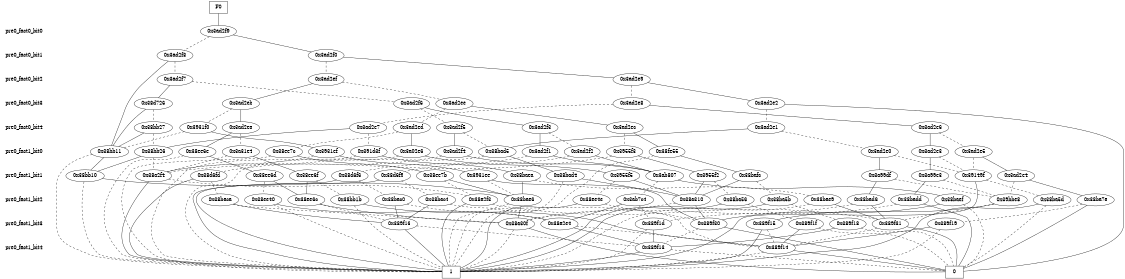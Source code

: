 digraph "DD" {
size = "7.5,10"
center = true;
edge [dir = none];
{ node [shape = plaintext];
  edge [style = invis];
  "CONST NODES" [style = invis];
" pre0_fact0_bit0 " -> " pre0_fact0_bit1 " -> " pre0_fact0_bit2 " -> " pre0_fact0_bit3 " -> " pre0_fact0_bit4 " -> " pre0_fact1_bit0 " -> " pre0_fact1_bit1 " -> " pre0_fact1_bit2 " -> " pre0_fact1_bit3 " -> " pre0_fact1_bit4 " -> "CONST NODES"; 
}
{ rank = same; node [shape = box]; edge [style = invis];
"F0"; }
{ rank = same; " pre0_fact0_bit0 ";
"0x3ad2f9";
}
{ rank = same; " pre0_fact0_bit1 ";
"0x3ad2f8";
"0x3ad2f0";
}
{ rank = same; " pre0_fact0_bit2 ";
"0x3ad2f7";
"0x3ad2ef";
"0x3ad2e9";
}
{ rank = same; " pre0_fact0_bit3 ";
"0x38d726";
"0x3ad2f6";
"0x3ad2e2";
"0x3ad2e8";
"0x3ad2eb";
"0x3ad2ee";
}
{ rank = same; " pre0_fact0_bit4 ";
"0x3ad2e6";
"0x3ad2e7";
"0x3ad2ed";
"0x3ad2e1";
"0x38bb27";
"0x3ad2ea";
"0x3ad2f3";
"0x3ad2ec";
"0x3ad2f5";
"0x3931f0";
}
{ rank = same; " pre0_fact1_bit0 ";
"0x3a31e4";
"0x38ee6e";
"0x38bad5";
"0x38ee7c";
"0x391d3f";
"0x38fe55";
"0x38bb26";
"0x38bb11";
"0x3a02e6";
"0x3ad2e0";
"0x3ad2e3";
"0x3931ef";
"0x3ad2e5";
"0x3ad2f1";
"0x3ad2f2";
"0x3955f3";
"0x3ad2f4";
}
{ rank = same; " pre0_fact1_bit1 ";
"0x3955f2";
"0x3a99df";
"0x38d6fd";
"0x38bafc";
"0x38bad4";
"0x38ee7b";
"0x3ab807";
"0x38bb10";
"0x3931ee";
"0x3a99e3";
"0x38a2f4";
"0x39149f";
"0x38baea";
"0x38ee6f";
"0x38d6f6";
"0x3ad2e4";
"0x3955f5";
"0x38d6f9";
"0x38ee6d";
}
{ rank = same; " pre0_fact1_bit2 ";
"0x38ee4e";
"0x38a2f3";
"0x38ee40";
"0x38bad6";
"0x38ba5b";
"0x38ee6c";
"0x38bac0";
"0x38bac4";
"0x38bae9";
"0x38ba56";
"0x38ba5d";
"0x38baca";
"0x38bae6";
"0x38a310";
"0x39bbe8";
"0x38ba7a";
"0x38bb1b";
"0x3ab7c4";
"0x38badd";
"0x38baef";
}
{ rank = same; " pre0_fact1_bit3 ";
"0x389f16";
"0x38a30f";
"0x389f15";
"0x389f1d";
"0x389f18";
"0x389f30";
"0x389f31";
"0x389f19";
"0x38a2e4";
"0x389f1f";
}
{ rank = same; " pre0_fact1_bit4 ";
"0x389f14";
"0x389f13";
}
{ rank = same; "CONST NODES";
{ node [shape = box]; "0x36e91c";
"0x36e91b";
}
}
"F0" -> "0x3ad2f9" [style = solid];
"0x3ad2f9" -> "0x3ad2f0";
"0x3ad2f9" -> "0x3ad2f8" [style = dashed];
"0x3ad2f8" -> "0x38bb11";
"0x3ad2f8" -> "0x3ad2f7" [style = dashed];
"0x3ad2f0" -> "0x3ad2e9";
"0x3ad2f0" -> "0x3ad2ef" [style = dashed];
"0x3ad2f7" -> "0x38d726";
"0x3ad2f7" -> "0x3ad2f6" [style = dashed];
"0x3ad2ef" -> "0x3ad2eb";
"0x3ad2ef" -> "0x3ad2ee" [style = dashed];
"0x3ad2e9" -> "0x3ad2e2";
"0x3ad2e9" -> "0x3ad2e8" [style = dashed];
"0x38d726" -> "0x38bb11";
"0x38d726" -> "0x38bb27" [style = dashed];
"0x3ad2f6" -> "0x3ad2f3";
"0x3ad2f6" -> "0x3ad2f5" [style = dashed];
"0x3ad2e2" -> "0x36e91c";
"0x3ad2e2" -> "0x3ad2e1" [style = dashed];
"0x3ad2e8" -> "0x3ad2e6";
"0x3ad2e8" -> "0x3ad2e7" [style = dashed];
"0x3ad2eb" -> "0x3ad2ea";
"0x3ad2eb" -> "0x3931f0" [style = dashed];
"0x3ad2ee" -> "0x3ad2ec";
"0x3ad2ee" -> "0x3ad2ed" [style = dashed];
"0x3ad2e6" -> "0x3ad2e3";
"0x3ad2e6" -> "0x3ad2e5" [style = dashed];
"0x3ad2e7" -> "0x38bb26";
"0x3ad2e7" -> "0x391d3f" [style = dashed];
"0x3ad2ed" -> "0x3a02e6";
"0x3ad2ed" -> "0x38ee7c" [style = dashed];
"0x3ad2e1" -> "0x38bad5";
"0x3ad2e1" -> "0x3ad2e0" [style = dashed];
"0x38bb27" -> "0x38bb11";
"0x38bb27" -> "0x38bb26" [style = dashed];
"0x3ad2ea" -> "0x38ee6e";
"0x3ad2ea" -> "0x3a31e4" [style = dashed];
"0x3ad2f3" -> "0x3ad2f1";
"0x3ad2f3" -> "0x3ad2f2" [style = dashed];
"0x3ad2ec" -> "0x38fe55";
"0x3ad2ec" -> "0x3955f3" [style = dashed];
"0x3ad2f5" -> "0x3ad2f4";
"0x3ad2f5" -> "0x38bad5" [style = dashed];
"0x3931f0" -> "0x3931ef";
"0x3931f0" -> "0x38bb11" [style = dashed];
"0x3a31e4" -> "0x38ee6f";
"0x3a31e4" -> "0x38a2f4" [style = dashed];
"0x38ee6e" -> "0x38ee6d";
"0x38ee6e" -> "0x36e91b" [style = dashed];
"0x38bad5" -> "0x38bad4";
"0x38bad5" -> "0x36e91b" [style = dashed];
"0x38ee7c" -> "0x38ee7b";
"0x38ee7c" -> "0x36e91b" [style = dashed];
"0x391d3f" -> "0x38baea";
"0x391d3f" -> "0x38a2f4" [style = dashed];
"0x38fe55" -> "0x38bafc";
"0x38fe55" -> "0x36e91b" [style = dashed];
"0x38bb26" -> "0x38bb10";
"0x38bb26" -> "0x38a2f4" [style = dashed];
"0x38bb11" -> "0x38bb10";
"0x38bb11" -> "0x36e91b" [style = dashed];
"0x3a02e6" -> "0x3955f5";
"0x3a02e6" -> "0x36e91b" [style = dashed];
"0x3ad2e0" -> "0x3a99df";
"0x3ad2e0" -> "0x39149f" [style = dashed];
"0x3ad2e3" -> "0x3a99e3";
"0x3ad2e3" -> "0x39149f" [style = dashed];
"0x3931ef" -> "0x3931ee";
"0x3931ef" -> "0x38a2f4" [style = dashed];
"0x3ad2e5" -> "0x3ad2e4";
"0x3ad2e5" -> "0x39149f" [style = dashed];
"0x3ad2f1" -> "0x3ab807";
"0x3ad2f1" -> "0x38d6f6" [style = dashed];
"0x3ad2f2" -> "0x3ab807";
"0x3ad2f2" -> "0x38d6f9" [style = dashed];
"0x3955f3" -> "0x3955f2";
"0x3955f3" -> "0x38a2f4" [style = dashed];
"0x3ad2f4" -> "0x3ab807";
"0x3ad2f4" -> "0x38d6fd" [style = dashed];
"0x3955f2" -> "0x38a310";
"0x3955f2" -> "0x38ba56" [style = dashed];
"0x3a99df" -> "0x38bad6";
"0x3a99df" -> "0x39bbe8" [style = dashed];
"0x38d6fd" -> "0x36e91b";
"0x38d6fd" -> "0x38baca" [style = dashed];
"0x38bafc" -> "0x38a310";
"0x38bafc" -> "0x38ba5b" [style = dashed];
"0x38bad4" -> "0x38a310";
"0x38bad4" -> "0x36e91b" [style = dashed];
"0x38ee7b" -> "0x38bae6";
"0x38ee7b" -> "0x38a2f3" [style = dashed];
"0x3ab807" -> "0x38baef";
"0x3ab807" -> "0x3ab7c4" [style = dashed];
"0x38bb10" -> "0x38bae6";
"0x38bb10" -> "0x36e91b" [style = dashed];
"0x3931ee" -> "0x389f30";
"0x3931ee" -> "0x38bae6" [style = dashed];
"0x3a99e3" -> "0x38badd";
"0x3a99e3" -> "0x39bbe8" [style = dashed];
"0x38a2f4" -> "0x36e91b";
"0x38a2f4" -> "0x38a2f3" [style = dashed];
"0x39149f" -> "0x36e91b";
"0x39149f" -> "0x38ba5d" [style = dashed];
"0x38baea" -> "0x38bae6";
"0x38baea" -> "0x38bae9" [style = dashed];
"0x38ee6f" -> "0x38ee6c";
"0x38ee6f" -> "0x38bb1b" [style = dashed];
"0x38d6f6" -> "0x36e91b";
"0x38d6f6" -> "0x38bac0" [style = dashed];
"0x3ad2e4" -> "0x38ba7a";
"0x3ad2e4" -> "0x39bbe8" [style = dashed];
"0x3955f5" -> "0x38a310";
"0x3955f5" -> "0x38ee4e" [style = dashed];
"0x38d6f9" -> "0x36e91b";
"0x38d6f9" -> "0x38bac4" [style = dashed];
"0x38ee6d" -> "0x38ee6c";
"0x38ee6d" -> "0x38ee40" [style = dashed];
"0x38ee4e" -> "0x36e91b";
"0x38ee4e" -> "0x389f30" [style = dashed];
"0x38a2f3" -> "0x36e91b";
"0x38a2f3" -> "0x389f31" [style = dashed];
"0x38ee40" -> "0x38a2e4";
"0x38ee40" -> "0x36e91b" [style = dashed];
"0x38bad6" -> "0x389f31";
"0x38bad6" -> "0x38a30f" [style = dashed];
"0x38ba5b" -> "0x36e91b";
"0x38ba5b" -> "0x389f18" [style = dashed];
"0x38ee6c" -> "0x38a30f";
"0x38ee6c" -> "0x389f16" [style = dashed];
"0x38bac0" -> "0x389f16";
"0x38bac0" -> "0x38a2e4" [style = dashed];
"0x38bac4" -> "0x389f16";
"0x38bac4" -> "0x389f14" [style = dashed];
"0x38bae9" -> "0x389f31";
"0x38bae9" -> "0x36e91b" [style = dashed];
"0x38ba56" -> "0x36e91b";
"0x38ba56" -> "0x389f1f" [style = dashed];
"0x38ba5d" -> "0x36e91b";
"0x38ba5d" -> "0x36e91c" [style = dashed];
"0x38baca" -> "0x389f16";
"0x38baca" -> "0x38a30f" [style = dashed];
"0x38bae6" -> "0x38a30f";
"0x38bae6" -> "0x36e91b" [style = dashed];
"0x38a310" -> "0x389f30";
"0x38a310" -> "0x38a30f" [style = dashed];
"0x39bbe8" -> "0x389f15";
"0x39bbe8" -> "0x389f31" [style = dashed];
"0x38ba7a" -> "0x36e91c";
"0x38ba7a" -> "0x389f19" [style = dashed];
"0x38bb1b" -> "0x389f14";
"0x38bb1b" -> "0x36e91b" [style = dashed];
"0x3ab7c4" -> "0x38a2e4";
"0x3ab7c4" -> "0x389f1d" [style = dashed];
"0x38badd" -> "0x36e91c";
"0x38badd" -> "0x389f1d" [style = dashed];
"0x38baef" -> "0x389f30";
"0x38baef" -> "0x36e91c" [style = dashed];
"0x389f16" -> "0x36e91b";
"0x389f16" -> "0x389f13" [style = dashed];
"0x38a30f" -> "0x36e91c";
"0x38a30f" -> "0x36e91b" [style = dashed];
"0x389f15" -> "0x36e91b";
"0x389f15" -> "0x389f14" [style = dashed];
"0x389f1d" -> "0x389f13";
"0x389f1d" -> "0x36e91b" [style = dashed];
"0x389f18" -> "0x389f13";
"0x389f18" -> "0x36e91c" [style = dashed];
"0x389f30" -> "0x36e91c";
"0x389f30" -> "0x389f13" [style = dashed];
"0x389f31" -> "0x36e91c";
"0x389f31" -> "0x389f14" [style = dashed];
"0x389f19" -> "0x389f14";
"0x389f19" -> "0x36e91b" [style = dashed];
"0x38a2e4" -> "0x389f13";
"0x38a2e4" -> "0x389f14" [style = dashed];
"0x389f1f" -> "0x389f14";
"0x389f1f" -> "0x36e91c" [style = dashed];
"0x389f14" -> "0x36e91c";
"0x389f14" -> "0x36e91b" [style = dashed];
"0x389f13" -> "0x36e91b";
"0x389f13" -> "0x36e91c" [style = dashed];
"0x36e91c" [label = "0"];
"0x36e91b" [label = "1"];
}

